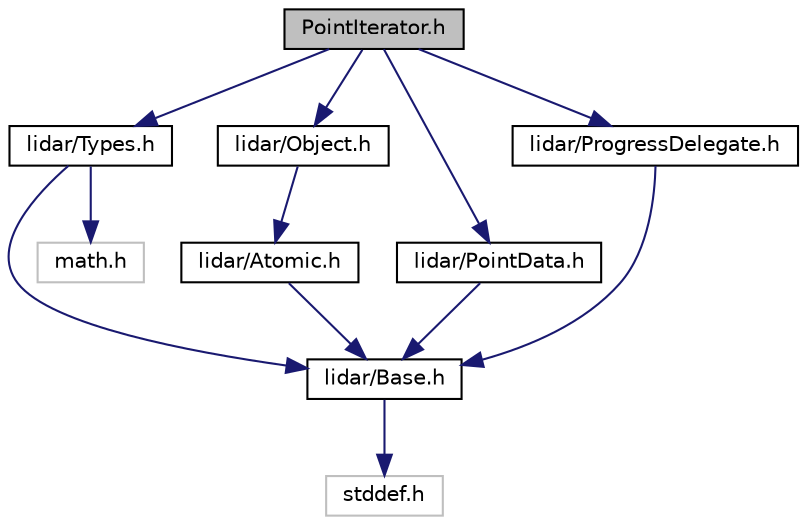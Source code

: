 digraph "PointIterator.h"
{
  bgcolor="transparent";
  edge [fontname="Helvetica",fontsize="10",labelfontname="Helvetica",labelfontsize="10"];
  node [fontname="Helvetica",fontsize="10",shape=record];
  Node1 [label="PointIterator.h",height=0.2,width=0.4,color="black", fillcolor="grey75", style="filled" fontcolor="black"];
  Node1 -> Node2 [color="midnightblue",fontsize="10",style="solid",fontname="Helvetica"];
  Node2 [label="lidar/Types.h",height=0.2,width=0.4,color="black",URL="$a00056.html"];
  Node2 -> Node3 [color="midnightblue",fontsize="10",style="solid",fontname="Helvetica"];
  Node3 [label="lidar/Base.h",height=0.2,width=0.4,color="black",URL="$a00034.html"];
  Node3 -> Node4 [color="midnightblue",fontsize="10",style="solid",fontname="Helvetica"];
  Node4 [label="stddef.h",height=0.2,width=0.4,color="grey75"];
  Node2 -> Node5 [color="midnightblue",fontsize="10",style="solid",fontname="Helvetica"];
  Node5 [label="math.h",height=0.2,width=0.4,color="grey75"];
  Node1 -> Node6 [color="midnightblue",fontsize="10",style="solid",fontname="Helvetica"];
  Node6 [label="lidar/Object.h",height=0.2,width=0.4,color="black",URL="$a00045.html"];
  Node6 -> Node7 [color="midnightblue",fontsize="10",style="solid",fontname="Helvetica"];
  Node7 [label="lidar/Atomic.h",height=0.2,width=0.4,color="black",URL="$a00033.html"];
  Node7 -> Node3 [color="midnightblue",fontsize="10",style="solid",fontname="Helvetica"];
  Node1 -> Node8 [color="midnightblue",fontsize="10",style="solid",fontname="Helvetica"];
  Node8 [label="lidar/PointData.h",height=0.2,width=0.4,color="black",URL="$a00046.html"];
  Node8 -> Node3 [color="midnightblue",fontsize="10",style="solid",fontname="Helvetica"];
  Node1 -> Node9 [color="midnightblue",fontsize="10",style="solid",fontname="Helvetica"];
  Node9 [label="lidar/ProgressDelegate.h",height=0.2,width=0.4,color="black",URL="$a00051.html"];
  Node9 -> Node3 [color="midnightblue",fontsize="10",style="solid",fontname="Helvetica"];
}
